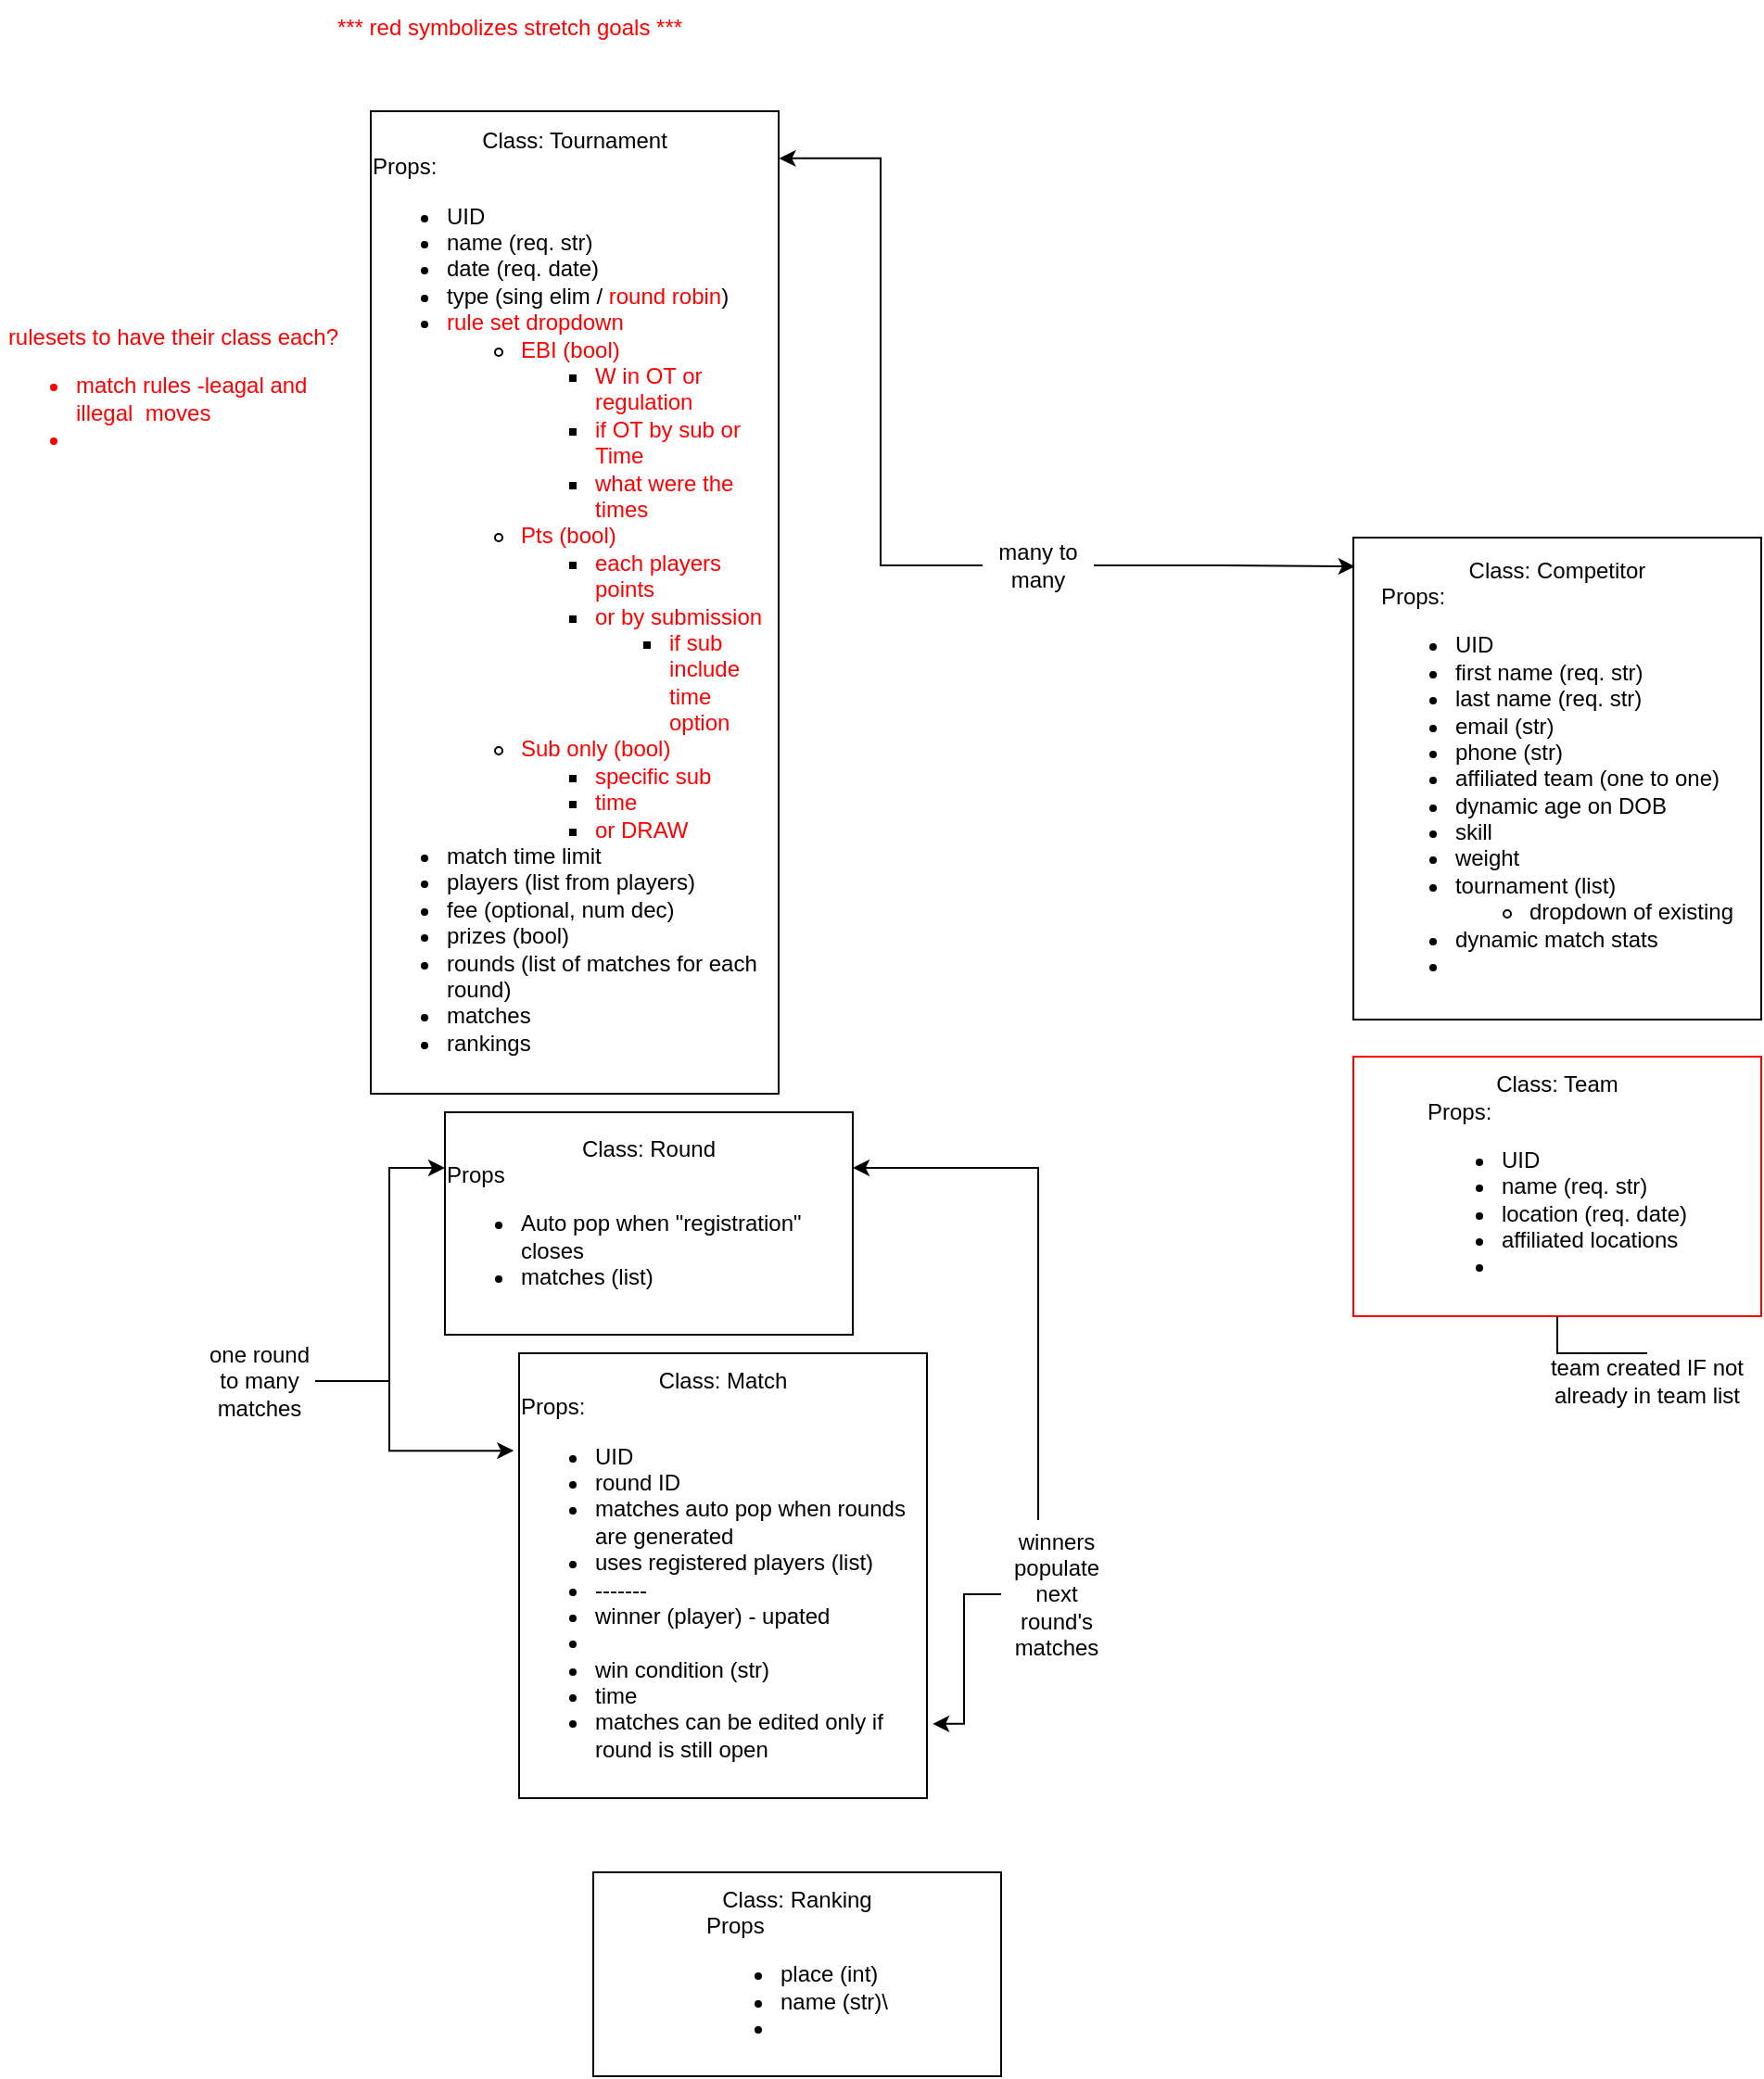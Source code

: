 <mxfile version="17.5.0" type="github">
  <diagram id="Dto1LwixQbTy5FbZoD5w" name="Page-1">
    <mxGraphModel dx="1875" dy="1820" grid="1" gridSize="10" guides="1" tooltips="1" connect="1" arrows="1" fold="1" page="1" pageScale="1" pageWidth="827" pageHeight="1169" math="0" shadow="0">
      <root>
        <mxCell id="0" />
        <mxCell id="1" parent="0" />
        <mxCell id="I17-rHQZrSn2T5uz6WZd-1" value="Class:&amp;nbsp;&lt;span&gt;Competitor&lt;/span&gt;&lt;br&gt;&lt;div style=&quot;text-align: left&quot;&gt;&lt;span&gt;Props:&lt;/span&gt;&lt;br&gt;&lt;/div&gt;&lt;ul&gt;&lt;li style=&quot;text-align: left&quot;&gt;&lt;span&gt;UID&lt;/span&gt;&lt;/li&gt;&lt;li style=&quot;text-align: left&quot;&gt;&lt;span&gt;first name (req. str)&lt;/span&gt;&lt;/li&gt;&lt;li style=&quot;text-align: left&quot;&gt;last name (req. str)&lt;/li&gt;&lt;li style=&quot;text-align: left&quot;&gt;email (str)&lt;/li&gt;&lt;li style=&quot;text-align: left&quot;&gt;phone (str)&lt;/li&gt;&lt;li style=&quot;text-align: left&quot;&gt;affiliated team (one to one)&lt;/li&gt;&lt;li style=&quot;text-align: left&quot;&gt;dynamic age on DO&lt;span style=&quot;color: rgba(0 , 0 , 0 , 0) ; font-family: monospace ; font-size: 0px&quot;&gt;%3CmxGraphModel%3E%3Croot%3E%3CmxCell%20id%3D%220%22%2F%3E%3CmxCell%20id%3D%221%22%20parent%3D%220%22%2F%3E%3CmxCell%20id%3D%222%22%20value%3D%22Class%3A%20Player%26lt%3Bbr%26gt%3B%26lt%3Bdiv%20style%3D%26quot%3Btext-align%3A%20left%26quot%3B%26gt%3B%26lt%3Bspan%26gt%3B%26lt%3Bbr%26gt%3B%26lt%3B%2Fspan%26gt%3B%26lt%3B%2Fdiv%26gt%3B%26lt%3Bdiv%20style%3D%26quot%3Btext-align%3A%20left%26quot%3B%26gt%3B%26lt%3Bspan%26gt%3BProps%3A%26lt%3B%2Fspan%26gt%3B%26lt%3B%2Fdiv%26gt%3B%26lt%3Bul%26gt%3B%26lt%3Bli%20style%3D%26quot%3Btext-align%3A%20left%26quot%3B%26gt%3B%26lt%3Bspan%26gt%3Bfirst%20name%20(req.%20str)%26lt%3B%2Fspan%26gt%3B%26lt%3B%2Fli%26gt%3B%26lt%3Bli%20style%3D%26quot%3Btext-align%3A%20left%26quot%3B%26gt%3Blast%20name%20(req.%20str)%26lt%3B%2Fli%26gt%3B%26lt%3Bli%20style%3D%26quot%3Btext-align%3A%20left%26quot%3B%26gt%3Bemail%20(str)%26lt%3B%2Fli%26gt%3B%26lt%3Bli%20style%3D%26quot%3Btext-align%3A%20left%26quot%3B%26gt%3Bphone%20(str)%26lt%3B%2Fli%26gt%3B%26lt%3Bli%20style%3D%26quot%3Btext-align%3A%20left%26quot%3B%26gt%3Baffiliated%20team%20(one%20to%20one)%26lt%3B%2Fli%26gt%3B%26lt%3Bli%20style%3D%26quot%3Btext-align%3A%20left%26quot%3B%26gt%3Bdynamic%20age%20on%20DOB%26lt%3B%2Fli%26gt%3B%26lt%3Bli%20style%3D%26quot%3Btext-align%3A%20left%26quot%3B%26gt%3B%26lt%3Bbr%26gt%3B%26lt%3B%2Fli%26gt%3B%26lt%3Bli%20style%3D%26quot%3Btext-align%3A%20left%26quot%3B%26gt%3Bskill%26lt%3B%2Fli%26gt%3B%26lt%3Bli%20style%3D%26quot%3Btext-align%3A%20left%26quot%3B%26gt%3Bweight%26lt%3B%2Fli%26gt%3B%26lt%3Bli%20style%3D%26quot%3Btext-align%3A%20left%26quot%3B%26gt%3Bdynamic%20match%20stats%26lt%3B%2Fli%26gt%3B%26lt%3Bli%20style%3D%26quot%3Btext-align%3A%20left%26quot%3B%26gt%3B%26lt%3Bbr%26gt%3B%26lt%3B%2Fli%26gt%3B%26lt%3B%2Ful%26gt%3B%22%20style%3D%22rounded%3D0%3BwhiteSpace%3Dwrap%3Bhtml%3D1%3B%22%20vertex%3D%221%22%20parent%3D%221%22%3E%3CmxGeometry%20x%3D%2220%22%20y%3D%22480%22%20width%3D%22220%22%20height%3D%22250%22%20as%3D%22geometry%22%2F%3E%3C%2FmxCell%3E%3CmxCell%20id%3D%223%22%20value%3D%22Class%3A%20Tournament%26lt%3Bbr%26gt%3B%26lt%3Bdiv%20style%3D%26quot%3Btext-align%3A%20left%26quot%3B%26gt%3B%26lt%3Bspan%26gt%3B%26lt%3Bbr%26gt%3B%26lt%3B%2Fspan%26gt%3B%26lt%3B%2Fdiv%26gt%3B%26lt%3Bdiv%20style%3D%26quot%3Btext-align%3A%20left%26quot%3B%26gt%3B%26lt%3Bspan%26gt%3BProps%3A%26lt%3B%2Fspan%26gt%3B%26lt%3B%2Fdiv%26gt%3B%26lt%3Bul%26gt%3B%26lt%3Bli%20style%3D%26quot%3Btext-align%3A%20left%26quot%3B%26gt%3B%26lt%3Bspan%26gt%3Bname%20(req.%20str)%26lt%3B%2Fspan%26gt%3B%26lt%3B%2Fli%26gt%3B%26lt%3Bli%20style%3D%26quot%3Btext-align%3A%20left%26quot%3B%26gt%3Bdate%20(req.%20date)%26lt%3B%2Fli%26gt%3B%26lt%3Bli%20style%3D%26quot%3Btext-align%3A%20left%26quot%3B%26gt%3Btype%20(sing%20elim%20%2F%20round%20robin)%26lt%3B%2Fli%26gt%3B%26lt%3Bli%20style%3D%26quot%3Btext-align%3A%20left%26quot%3B%26gt%3Brule%20set%20dropdown%26lt%3B%2Fli%26gt%3B%26lt%3Bul%26gt%3B%26lt%3Bli%20style%3D%26quot%3Btext-align%3A%20left%26quot%3B%26gt%3BEBI%26lt%3B%2Fli%26gt%3B%26lt%3Bli%20style%3D%26quot%3Btext-align%3A%20left%26quot%3B%26gt%3BPts%26lt%3B%2Fli%26gt%3B%26lt%3Bli%20style%3D%26quot%3Btext-align%3A%20left%26quot%3B%26gt%3BSub%20only%26lt%3B%2Fli%26gt%3B%26lt%3B%2Ful%26gt%3B%26lt%3Bli%20style%3D%26quot%3Btext-align%3A%20left%26quot%3B%26gt%3B%26lt%3Bbr%26gt%3B%26lt%3B%2Fli%26gt%3B%26lt%3Bli%20style%3D%26quot%3Btext-align%3A%20left%26quot%3B%26gt%3Bplayers%20(list)%26lt%3B%2Fli%26gt%3B%26lt%3Bli%20style%3D%26quot%3Btext-align%3A%20left%26quot%3B%26gt%3Bfee%20(optional%2C%20num%20dec)%26lt%3B%2Fli%26gt%3B%26lt%3Bli%20style%3D%26quot%3Btext-align%3A%20left%26quot%3B%26gt%3Bprizes%26lt%3B%2Fli%26gt%3B%26lt%3Bli%20style%3D%26quot%3Btext-align%3A%20left%26quot%3B%26gt%3Brounds%20(list%20of%20matches%20for%20each%20round)%26lt%3B%2Fli%26gt%3B%26lt%3B%2Ful%26gt%3B%22%20style%3D%22rounded%3D0%3BwhiteSpace%3Dwrap%3Bhtml%3D1%3B%22%20vertex%3D%221%22%20parent%3D%221%22%3E%3CmxGeometry%20x%3D%2220%22%20y%3D%22220%22%20width%3D%22220%22%20height%3D%22250%22%20as%3D%22geometry%22%2F%3E%3C%2FmxCell%3E%3C%2Froot%3E%3C%2FmxGraphModel%3E&lt;/span&gt;B&lt;/li&gt;&lt;li style=&quot;text-align: left&quot;&gt;skill&lt;/li&gt;&lt;li style=&quot;text-align: left&quot;&gt;weight&lt;/li&gt;&lt;li style=&quot;text-align: left&quot;&gt;tournament (list)&amp;nbsp;&lt;/li&gt;&lt;ul&gt;&lt;li style=&quot;text-align: left&quot;&gt;dropdown of existing&lt;/li&gt;&lt;/ul&gt;&lt;li style=&quot;text-align: left&quot;&gt;dynamic match stats&lt;/li&gt;&lt;li style=&quot;text-align: left&quot;&gt;&lt;br&gt;&lt;/li&gt;&lt;/ul&gt;" style="rounded=0;whiteSpace=wrap;html=1;" parent="1" vertex="1">
          <mxGeometry x="570" y="40" width="220" height="260" as="geometry" />
        </mxCell>
        <mxCell id="I17-rHQZrSn2T5uz6WZd-2" value="Class: Tournament&lt;br&gt;&lt;div style=&quot;text-align: left&quot;&gt;&lt;span&gt;Props:&lt;/span&gt;&lt;br&gt;&lt;/div&gt;&lt;ul&gt;&lt;li style=&quot;text-align: left&quot;&gt;&lt;span&gt;UID&lt;/span&gt;&lt;/li&gt;&lt;li style=&quot;text-align: left&quot;&gt;&lt;span&gt;name (req. str)&lt;/span&gt;&lt;/li&gt;&lt;li style=&quot;text-align: left&quot;&gt;date (req. date)&lt;/li&gt;&lt;li style=&quot;text-align: left&quot;&gt;type (sing elim / &lt;font color=&quot;#ff0000&quot;&gt;round robin&lt;/font&gt;)&lt;/li&gt;&lt;li style=&quot;text-align: left&quot;&gt;&lt;font color=&quot;#ff0000&quot;&gt;rule set dropdown&lt;/font&gt;&lt;/li&gt;&lt;ul&gt;&lt;li style=&quot;text-align: left&quot;&gt;&lt;font color=&quot;#ff0000&quot;&gt;EBI (bool)&lt;/font&gt;&lt;/li&gt;&lt;ul&gt;&lt;li style=&quot;text-align: left&quot;&gt;&lt;font color=&quot;#ff0000&quot;&gt;W in OT or regulation&lt;/font&gt;&lt;/li&gt;&lt;li style=&quot;text-align: left&quot;&gt;&lt;font color=&quot;#ff0000&quot;&gt;if OT by sub or Time&lt;/font&gt;&lt;/li&gt;&lt;li style=&quot;text-align: left&quot;&gt;&lt;font color=&quot;#ff0000&quot;&gt;what were the times&lt;/font&gt;&lt;/li&gt;&lt;/ul&gt;&lt;li style=&quot;text-align: left&quot;&gt;&lt;font color=&quot;#ff0000&quot;&gt;Pts (bool)&lt;/font&gt;&lt;/li&gt;&lt;ul&gt;&lt;li style=&quot;text-align: left&quot;&gt;&lt;font color=&quot;#ff0000&quot;&gt;each players points&lt;/font&gt;&lt;/li&gt;&lt;li style=&quot;text-align: left&quot;&gt;&lt;font color=&quot;#ff0000&quot;&gt;or by submission&lt;/font&gt;&lt;/li&gt;&lt;ul&gt;&lt;li style=&quot;text-align: left&quot;&gt;&lt;font color=&quot;#ff0000&quot;&gt;if sub include time option&lt;/font&gt;&lt;/li&gt;&lt;/ul&gt;&lt;/ul&gt;&lt;li style=&quot;text-align: left&quot;&gt;&lt;font color=&quot;#ff0000&quot;&gt;Sub only (bool)&lt;/font&gt;&lt;/li&gt;&lt;ul&gt;&lt;li style=&quot;text-align: left&quot;&gt;&lt;font color=&quot;#ff0000&quot;&gt;specific sub&lt;/font&gt;&lt;/li&gt;&lt;li style=&quot;text-align: left&quot;&gt;&lt;font color=&quot;#ff0000&quot;&gt;time&lt;/font&gt;&lt;/li&gt;&lt;li style=&quot;text-align: left&quot;&gt;&lt;font color=&quot;#ff0000&quot;&gt;or DRAW&lt;/font&gt;&lt;/li&gt;&lt;/ul&gt;&lt;/ul&gt;&lt;li style=&quot;text-align: left&quot;&gt;match time limit&lt;/li&gt;&lt;li style=&quot;text-align: left&quot;&gt;players (list from players)&lt;/li&gt;&lt;li style=&quot;text-align: left&quot;&gt;fee (optional, num dec)&lt;/li&gt;&lt;li style=&quot;text-align: left&quot;&gt;prizes (bool)&lt;/li&gt;&lt;li style=&quot;text-align: left&quot;&gt;rounds (list of matches for each round)&lt;/li&gt;&lt;li style=&quot;text-align: left&quot;&gt;matches&lt;/li&gt;&lt;li style=&quot;text-align: left&quot;&gt;rankings&lt;/li&gt;&lt;/ul&gt;" style="rounded=0;whiteSpace=wrap;html=1;" parent="1" vertex="1">
          <mxGeometry x="40" y="-190" width="220" height="530" as="geometry" />
        </mxCell>
        <mxCell id="I17-rHQZrSn2T5uz6WZd-4" value="Class: Team&lt;br&gt;&lt;div style=&quot;text-align: left&quot;&gt;&lt;span&gt;Props:&lt;/span&gt;&lt;/div&gt;&lt;ul&gt;&lt;li style=&quot;text-align: left&quot;&gt;&lt;span&gt;UID&lt;/span&gt;&lt;/li&gt;&lt;li style=&quot;text-align: left&quot;&gt;&lt;span&gt;name (req. str)&lt;/span&gt;&lt;/li&gt;&lt;li style=&quot;text-align: left&quot;&gt;location (req. date)&lt;/li&gt;&lt;li style=&quot;text-align: left&quot;&gt;affiliated locations&lt;/li&gt;&lt;li style=&quot;text-align: left&quot;&gt;&lt;br&gt;&lt;/li&gt;&lt;/ul&gt;" style="rounded=0;whiteSpace=wrap;html=1;strokeColor=#FF0000;" parent="1" vertex="1">
          <mxGeometry x="570" y="320" width="220" height="140" as="geometry" />
        </mxCell>
        <mxCell id="I17-rHQZrSn2T5uz6WZd-5" value="Class: Ranking&lt;br&gt;&lt;div style=&quot;text-align: left&quot;&gt;Props&lt;/div&gt;&lt;ul&gt;&lt;li style=&quot;text-align: left&quot;&gt;place (int)&lt;/li&gt;&lt;li style=&quot;text-align: left&quot;&gt;name (str)\&lt;/li&gt;&lt;li style=&quot;text-align: left&quot;&gt;&lt;br&gt;&lt;/li&gt;&lt;/ul&gt;" style="rounded=0;whiteSpace=wrap;html=1;" parent="1" vertex="1">
          <mxGeometry x="160" y="760" width="220" height="110" as="geometry" />
        </mxCell>
        <mxCell id="I17-rHQZrSn2T5uz6WZd-6" value="Class: Match&lt;br&gt;&lt;div style=&quot;text-align: left&quot;&gt;&lt;span&gt;Props:&lt;/span&gt;&lt;/div&gt;&lt;ul&gt;&lt;li style=&quot;text-align: left&quot;&gt;&lt;span&gt;UID&lt;/span&gt;&lt;/li&gt;&lt;li style=&quot;text-align: left&quot;&gt;&lt;span&gt;round ID&amp;nbsp;&lt;/span&gt;&lt;/li&gt;&lt;li style=&quot;text-align: left&quot;&gt;&lt;span&gt;matches auto pop when rounds are generated&lt;/span&gt;&lt;/li&gt;&lt;li style=&quot;text-align: left&quot;&gt;&lt;span&gt;uses registered players (list)&lt;/span&gt;&lt;/li&gt;&lt;li style=&quot;text-align: left&quot;&gt;&lt;span&gt;-------&lt;/span&gt;&lt;/li&gt;&lt;li style=&quot;text-align: left&quot;&gt;&lt;span&gt;winner (player) - upated&lt;/span&gt;&lt;/li&gt;&lt;li style=&quot;text-align: left&quot;&gt;&lt;br&gt;&lt;/li&gt;&lt;li style=&quot;text-align: left&quot;&gt;win condition (str)&lt;/li&gt;&lt;li style=&quot;text-align: left&quot;&gt;time&lt;/li&gt;&lt;li style=&quot;text-align: left&quot;&gt;matches can be edited only if round is still open&lt;/li&gt;&lt;/ul&gt;" style="rounded=0;whiteSpace=wrap;html=1;" parent="1" vertex="1">
          <mxGeometry x="120" y="480" width="220" height="240" as="geometry" />
        </mxCell>
        <mxCell id="DNKvbdSlE9xRFTF0Dy2_-9" style="edgeStyle=orthogonalEdgeStyle;rounded=0;orthogonalLoop=1;jettySize=auto;html=1;entryX=0.004;entryY=0.06;entryDx=0;entryDy=0;entryPerimeter=0;fontColor=#000000;" edge="1" parent="1" source="DNKvbdSlE9xRFTF0Dy2_-8" target="I17-rHQZrSn2T5uz6WZd-1">
          <mxGeometry relative="1" as="geometry" />
        </mxCell>
        <mxCell id="DNKvbdSlE9xRFTF0Dy2_-10" style="edgeStyle=orthogonalEdgeStyle;rounded=0;orthogonalLoop=1;jettySize=auto;html=1;exitX=0;exitY=0.5;exitDx=0;exitDy=0;fontColor=#000000;entryX=1.001;entryY=0.048;entryDx=0;entryDy=0;entryPerimeter=0;" edge="1" parent="1" source="DNKvbdSlE9xRFTF0Dy2_-8" target="I17-rHQZrSn2T5uz6WZd-2">
          <mxGeometry relative="1" as="geometry">
            <mxPoint x="270" y="54.882" as="targetPoint" />
          </mxGeometry>
        </mxCell>
        <mxCell id="DNKvbdSlE9xRFTF0Dy2_-8" value="many to many" style="text;html=1;strokeColor=none;fillColor=none;align=center;verticalAlign=middle;whiteSpace=wrap;rounded=0;fontColor=#000000;" vertex="1" parent="1">
          <mxGeometry x="370" y="40" width="60" height="30" as="geometry" />
        </mxCell>
        <mxCell id="DNKvbdSlE9xRFTF0Dy2_-11" value="team created IF not already in team list" style="text;html=1;strokeColor=none;fillColor=none;align=center;verticalAlign=middle;whiteSpace=wrap;rounded=0;fontColor=#000000;" vertex="1" parent="1">
          <mxGeometry x="667" y="480" width="123" height="30" as="geometry" />
        </mxCell>
        <mxCell id="DNKvbdSlE9xRFTF0Dy2_-12" value="" style="edgeStyle=orthogonalEdgeStyle;rounded=0;orthogonalLoop=1;jettySize=auto;html=1;fontColor=#FF0000;endArrow=none;" edge="1" parent="1" source="I17-rHQZrSn2T5uz6WZd-4" target="DNKvbdSlE9xRFTF0Dy2_-11">
          <mxGeometry relative="1" as="geometry">
            <mxPoint x="730" y="460" as="targetPoint" />
            <mxPoint x="680" y="430" as="sourcePoint" />
          </mxGeometry>
        </mxCell>
        <mxCell id="DNKvbdSlE9xRFTF0Dy2_-14" value="Class: Round&lt;br&gt;&lt;div style=&quot;text-align: left&quot;&gt;&lt;span&gt;Props&lt;/span&gt;&lt;/div&gt;&lt;div style=&quot;text-align: left&quot;&gt;&lt;ul&gt;&lt;li&gt;Auto pop when &quot;registration&quot; closes&lt;/li&gt;&lt;li&gt;matches (list)&lt;/li&gt;&lt;/ul&gt;&lt;/div&gt;" style="rounded=0;whiteSpace=wrap;html=1;fontColor=#000000;align=center;" vertex="1" parent="1">
          <mxGeometry x="80" y="350" width="220" height="120" as="geometry" />
        </mxCell>
        <mxCell id="DNKvbdSlE9xRFTF0Dy2_-15" value="rulesets to have their class each?&lt;br&gt;&lt;ul&gt;&lt;li style=&quot;text-align: left&quot;&gt;match rules -leagal and illegal&amp;nbsp; moves&lt;/li&gt;&lt;li style=&quot;text-align: left&quot;&gt;&lt;br&gt;&lt;/li&gt;&lt;/ul&gt;" style="text;html=1;strokeColor=none;fillColor=none;align=center;verticalAlign=middle;whiteSpace=wrap;rounded=0;fontColor=#FF0000;" vertex="1" parent="1">
          <mxGeometry x="-160" y="-70" width="187" height="70" as="geometry" />
        </mxCell>
        <mxCell id="DNKvbdSlE9xRFTF0Dy2_-20" style="edgeStyle=orthogonalEdgeStyle;rounded=0;orthogonalLoop=1;jettySize=auto;html=1;entryX=0;entryY=0.25;entryDx=0;entryDy=0;fontColor=#000000;" edge="1" parent="1" source="DNKvbdSlE9xRFTF0Dy2_-17" target="DNKvbdSlE9xRFTF0Dy2_-14">
          <mxGeometry relative="1" as="geometry">
            <Array as="points">
              <mxPoint x="50" y="495" />
              <mxPoint x="50" y="380" />
            </Array>
          </mxGeometry>
        </mxCell>
        <mxCell id="DNKvbdSlE9xRFTF0Dy2_-21" style="edgeStyle=orthogonalEdgeStyle;rounded=0;orthogonalLoop=1;jettySize=auto;html=1;entryX=-0.013;entryY=0.219;entryDx=0;entryDy=0;entryPerimeter=0;fontColor=#000000;" edge="1" parent="1" source="DNKvbdSlE9xRFTF0Dy2_-17" target="I17-rHQZrSn2T5uz6WZd-6">
          <mxGeometry relative="1" as="geometry">
            <Array as="points">
              <mxPoint x="50" y="495" />
              <mxPoint x="50" y="533" />
            </Array>
          </mxGeometry>
        </mxCell>
        <mxCell id="DNKvbdSlE9xRFTF0Dy2_-17" value="one round to many matches" style="text;html=1;strokeColor=none;fillColor=none;align=center;verticalAlign=middle;whiteSpace=wrap;rounded=0;fontColor=#000000;" vertex="1" parent="1">
          <mxGeometry x="-50" y="465" width="60" height="60" as="geometry" />
        </mxCell>
        <mxCell id="DNKvbdSlE9xRFTF0Dy2_-24" style="edgeStyle=orthogonalEdgeStyle;rounded=0;orthogonalLoop=1;jettySize=auto;html=1;entryX=1.014;entryY=0.833;entryDx=0;entryDy=0;entryPerimeter=0;fontColor=#000000;" edge="1" parent="1" source="DNKvbdSlE9xRFTF0Dy2_-22" target="I17-rHQZrSn2T5uz6WZd-6">
          <mxGeometry relative="1" as="geometry" />
        </mxCell>
        <mxCell id="DNKvbdSlE9xRFTF0Dy2_-25" style="edgeStyle=orthogonalEdgeStyle;rounded=0;orthogonalLoop=1;jettySize=auto;html=1;entryX=1;entryY=0.25;entryDx=0;entryDy=0;fontColor=#000000;" edge="1" parent="1" source="DNKvbdSlE9xRFTF0Dy2_-22" target="DNKvbdSlE9xRFTF0Dy2_-14">
          <mxGeometry relative="1" as="geometry">
            <Array as="points">
              <mxPoint x="400" y="380" />
            </Array>
          </mxGeometry>
        </mxCell>
        <mxCell id="DNKvbdSlE9xRFTF0Dy2_-22" value="winners populate next round&#39;s matches" style="text;html=1;strokeColor=none;fillColor=none;align=center;verticalAlign=middle;whiteSpace=wrap;rounded=0;fontColor=#000000;" vertex="1" parent="1">
          <mxGeometry x="380" y="570" width="60" height="80" as="geometry" />
        </mxCell>
        <mxCell id="DNKvbdSlE9xRFTF0Dy2_-26" value="*** red symbolizes stretch goals ***" style="text;html=1;strokeColor=none;fillColor=none;align=center;verticalAlign=middle;whiteSpace=wrap;rounded=0;fontColor=#FF0000;" vertex="1" parent="1">
          <mxGeometry y="-250" width="230" height="30" as="geometry" />
        </mxCell>
      </root>
    </mxGraphModel>
  </diagram>
</mxfile>
